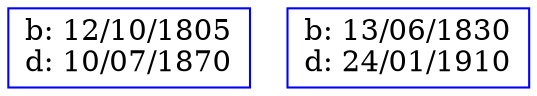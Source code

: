 digraph familyTree {
node [shape=box style=solid color=blue]
p00000001 [label="b: 12/10/1805\nd: 10/07/1870"]
p00000002 [label="b: 13/06/1830\nd: 24/01/1910"]
}
